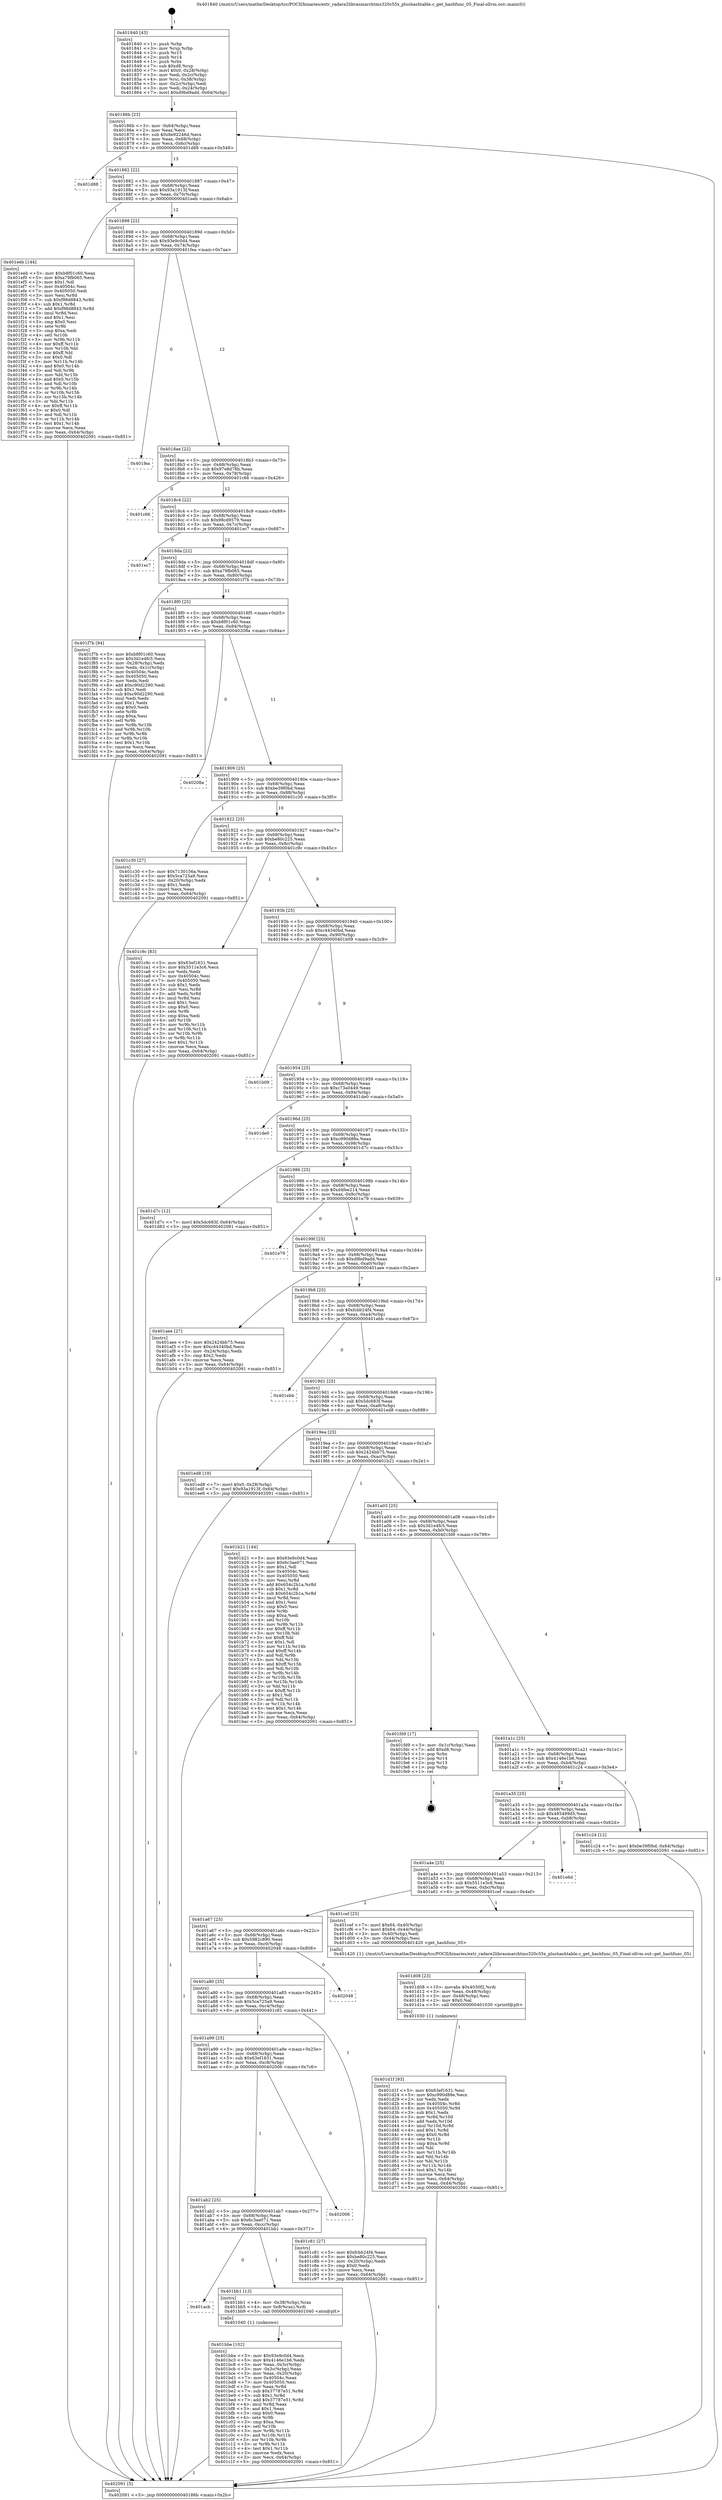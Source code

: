 digraph "0x401840" {
  label = "0x401840 (/mnt/c/Users/mathe/Desktop/tcc/POCII/binaries/extr_radare2librasmarchtms320c55x_plushashtable.c_get_hashfunc_05_Final-ollvm.out::main(0))"
  labelloc = "t"
  node[shape=record]

  Entry [label="",width=0.3,height=0.3,shape=circle,fillcolor=black,style=filled]
  "0x40186b" [label="{
     0x40186b [23]\l
     | [instrs]\l
     &nbsp;&nbsp;0x40186b \<+3\>: mov -0x64(%rbp),%eax\l
     &nbsp;&nbsp;0x40186e \<+2\>: mov %eax,%ecx\l
     &nbsp;&nbsp;0x401870 \<+6\>: sub $0x8e92246d,%ecx\l
     &nbsp;&nbsp;0x401876 \<+3\>: mov %eax,-0x68(%rbp)\l
     &nbsp;&nbsp;0x401879 \<+3\>: mov %ecx,-0x6c(%rbp)\l
     &nbsp;&nbsp;0x40187c \<+6\>: je 0000000000401d88 \<main+0x548\>\l
  }"]
  "0x401d88" [label="{
     0x401d88\l
  }", style=dashed]
  "0x401882" [label="{
     0x401882 [22]\l
     | [instrs]\l
     &nbsp;&nbsp;0x401882 \<+5\>: jmp 0000000000401887 \<main+0x47\>\l
     &nbsp;&nbsp;0x401887 \<+3\>: mov -0x68(%rbp),%eax\l
     &nbsp;&nbsp;0x40188a \<+5\>: sub $0x93a1913f,%eax\l
     &nbsp;&nbsp;0x40188f \<+3\>: mov %eax,-0x70(%rbp)\l
     &nbsp;&nbsp;0x401892 \<+6\>: je 0000000000401eeb \<main+0x6ab\>\l
  }"]
  Exit [label="",width=0.3,height=0.3,shape=circle,fillcolor=black,style=filled,peripheries=2]
  "0x401eeb" [label="{
     0x401eeb [144]\l
     | [instrs]\l
     &nbsp;&nbsp;0x401eeb \<+5\>: mov $0xb8f01c60,%eax\l
     &nbsp;&nbsp;0x401ef0 \<+5\>: mov $0xa79fb065,%ecx\l
     &nbsp;&nbsp;0x401ef5 \<+2\>: mov $0x1,%dl\l
     &nbsp;&nbsp;0x401ef7 \<+7\>: mov 0x40504c,%esi\l
     &nbsp;&nbsp;0x401efe \<+7\>: mov 0x405050,%edi\l
     &nbsp;&nbsp;0x401f05 \<+3\>: mov %esi,%r8d\l
     &nbsp;&nbsp;0x401f08 \<+7\>: sub $0xf98d8843,%r8d\l
     &nbsp;&nbsp;0x401f0f \<+4\>: sub $0x1,%r8d\l
     &nbsp;&nbsp;0x401f13 \<+7\>: add $0xf98d8843,%r8d\l
     &nbsp;&nbsp;0x401f1a \<+4\>: imul %r8d,%esi\l
     &nbsp;&nbsp;0x401f1e \<+3\>: and $0x1,%esi\l
     &nbsp;&nbsp;0x401f21 \<+3\>: cmp $0x0,%esi\l
     &nbsp;&nbsp;0x401f24 \<+4\>: sete %r9b\l
     &nbsp;&nbsp;0x401f28 \<+3\>: cmp $0xa,%edi\l
     &nbsp;&nbsp;0x401f2b \<+4\>: setl %r10b\l
     &nbsp;&nbsp;0x401f2f \<+3\>: mov %r9b,%r11b\l
     &nbsp;&nbsp;0x401f32 \<+4\>: xor $0xff,%r11b\l
     &nbsp;&nbsp;0x401f36 \<+3\>: mov %r10b,%bl\l
     &nbsp;&nbsp;0x401f39 \<+3\>: xor $0xff,%bl\l
     &nbsp;&nbsp;0x401f3c \<+3\>: xor $0x0,%dl\l
     &nbsp;&nbsp;0x401f3f \<+3\>: mov %r11b,%r14b\l
     &nbsp;&nbsp;0x401f42 \<+4\>: and $0x0,%r14b\l
     &nbsp;&nbsp;0x401f46 \<+3\>: and %dl,%r9b\l
     &nbsp;&nbsp;0x401f49 \<+3\>: mov %bl,%r15b\l
     &nbsp;&nbsp;0x401f4c \<+4\>: and $0x0,%r15b\l
     &nbsp;&nbsp;0x401f50 \<+3\>: and %dl,%r10b\l
     &nbsp;&nbsp;0x401f53 \<+3\>: or %r9b,%r14b\l
     &nbsp;&nbsp;0x401f56 \<+3\>: or %r10b,%r15b\l
     &nbsp;&nbsp;0x401f59 \<+3\>: xor %r15b,%r14b\l
     &nbsp;&nbsp;0x401f5c \<+3\>: or %bl,%r11b\l
     &nbsp;&nbsp;0x401f5f \<+4\>: xor $0xff,%r11b\l
     &nbsp;&nbsp;0x401f63 \<+3\>: or $0x0,%dl\l
     &nbsp;&nbsp;0x401f66 \<+3\>: and %dl,%r11b\l
     &nbsp;&nbsp;0x401f69 \<+3\>: or %r11b,%r14b\l
     &nbsp;&nbsp;0x401f6c \<+4\>: test $0x1,%r14b\l
     &nbsp;&nbsp;0x401f70 \<+3\>: cmovne %ecx,%eax\l
     &nbsp;&nbsp;0x401f73 \<+3\>: mov %eax,-0x64(%rbp)\l
     &nbsp;&nbsp;0x401f76 \<+5\>: jmp 0000000000402091 \<main+0x851\>\l
  }"]
  "0x401898" [label="{
     0x401898 [22]\l
     | [instrs]\l
     &nbsp;&nbsp;0x401898 \<+5\>: jmp 000000000040189d \<main+0x5d\>\l
     &nbsp;&nbsp;0x40189d \<+3\>: mov -0x68(%rbp),%eax\l
     &nbsp;&nbsp;0x4018a0 \<+5\>: sub $0x93e9c0d4,%eax\l
     &nbsp;&nbsp;0x4018a5 \<+3\>: mov %eax,-0x74(%rbp)\l
     &nbsp;&nbsp;0x4018a8 \<+6\>: je 0000000000401fea \<main+0x7aa\>\l
  }"]
  "0x401d1f" [label="{
     0x401d1f [93]\l
     | [instrs]\l
     &nbsp;&nbsp;0x401d1f \<+5\>: mov $0x63ef1631,%esi\l
     &nbsp;&nbsp;0x401d24 \<+5\>: mov $0xc990d88e,%ecx\l
     &nbsp;&nbsp;0x401d29 \<+2\>: xor %edx,%edx\l
     &nbsp;&nbsp;0x401d2b \<+8\>: mov 0x40504c,%r8d\l
     &nbsp;&nbsp;0x401d33 \<+8\>: mov 0x405050,%r9d\l
     &nbsp;&nbsp;0x401d3b \<+3\>: sub $0x1,%edx\l
     &nbsp;&nbsp;0x401d3e \<+3\>: mov %r8d,%r10d\l
     &nbsp;&nbsp;0x401d41 \<+3\>: add %edx,%r10d\l
     &nbsp;&nbsp;0x401d44 \<+4\>: imul %r10d,%r8d\l
     &nbsp;&nbsp;0x401d48 \<+4\>: and $0x1,%r8d\l
     &nbsp;&nbsp;0x401d4c \<+4\>: cmp $0x0,%r8d\l
     &nbsp;&nbsp;0x401d50 \<+4\>: sete %r11b\l
     &nbsp;&nbsp;0x401d54 \<+4\>: cmp $0xa,%r9d\l
     &nbsp;&nbsp;0x401d58 \<+3\>: setl %bl\l
     &nbsp;&nbsp;0x401d5b \<+3\>: mov %r11b,%r14b\l
     &nbsp;&nbsp;0x401d5e \<+3\>: and %bl,%r14b\l
     &nbsp;&nbsp;0x401d61 \<+3\>: xor %bl,%r11b\l
     &nbsp;&nbsp;0x401d64 \<+3\>: or %r11b,%r14b\l
     &nbsp;&nbsp;0x401d67 \<+4\>: test $0x1,%r14b\l
     &nbsp;&nbsp;0x401d6b \<+3\>: cmovne %ecx,%esi\l
     &nbsp;&nbsp;0x401d6e \<+3\>: mov %esi,-0x64(%rbp)\l
     &nbsp;&nbsp;0x401d71 \<+6\>: mov %eax,-0xd4(%rbp)\l
     &nbsp;&nbsp;0x401d77 \<+5\>: jmp 0000000000402091 \<main+0x851\>\l
  }"]
  "0x401fea" [label="{
     0x401fea\l
  }", style=dashed]
  "0x4018ae" [label="{
     0x4018ae [22]\l
     | [instrs]\l
     &nbsp;&nbsp;0x4018ae \<+5\>: jmp 00000000004018b3 \<main+0x73\>\l
     &nbsp;&nbsp;0x4018b3 \<+3\>: mov -0x68(%rbp),%eax\l
     &nbsp;&nbsp;0x4018b6 \<+5\>: sub $0x97e8d78b,%eax\l
     &nbsp;&nbsp;0x4018bb \<+3\>: mov %eax,-0x78(%rbp)\l
     &nbsp;&nbsp;0x4018be \<+6\>: je 0000000000401c66 \<main+0x426\>\l
  }"]
  "0x401d08" [label="{
     0x401d08 [23]\l
     | [instrs]\l
     &nbsp;&nbsp;0x401d08 \<+10\>: movabs $0x4030f2,%rdi\l
     &nbsp;&nbsp;0x401d12 \<+3\>: mov %eax,-0x48(%rbp)\l
     &nbsp;&nbsp;0x401d15 \<+3\>: mov -0x48(%rbp),%esi\l
     &nbsp;&nbsp;0x401d18 \<+2\>: mov $0x0,%al\l
     &nbsp;&nbsp;0x401d1a \<+5\>: call 0000000000401030 \<printf@plt\>\l
     | [calls]\l
     &nbsp;&nbsp;0x401030 \{1\} (unknown)\l
  }"]
  "0x401c66" [label="{
     0x401c66\l
  }", style=dashed]
  "0x4018c4" [label="{
     0x4018c4 [22]\l
     | [instrs]\l
     &nbsp;&nbsp;0x4018c4 \<+5\>: jmp 00000000004018c9 \<main+0x89\>\l
     &nbsp;&nbsp;0x4018c9 \<+3\>: mov -0x68(%rbp),%eax\l
     &nbsp;&nbsp;0x4018cc \<+5\>: sub $0x98cd9579,%eax\l
     &nbsp;&nbsp;0x4018d1 \<+3\>: mov %eax,-0x7c(%rbp)\l
     &nbsp;&nbsp;0x4018d4 \<+6\>: je 0000000000401ec7 \<main+0x687\>\l
  }"]
  "0x401bbe" [label="{
     0x401bbe [102]\l
     | [instrs]\l
     &nbsp;&nbsp;0x401bbe \<+5\>: mov $0x93e9c0d4,%ecx\l
     &nbsp;&nbsp;0x401bc3 \<+5\>: mov $0x4146e1b6,%edx\l
     &nbsp;&nbsp;0x401bc8 \<+3\>: mov %eax,-0x3c(%rbp)\l
     &nbsp;&nbsp;0x401bcb \<+3\>: mov -0x3c(%rbp),%eax\l
     &nbsp;&nbsp;0x401bce \<+3\>: mov %eax,-0x20(%rbp)\l
     &nbsp;&nbsp;0x401bd1 \<+7\>: mov 0x40504c,%eax\l
     &nbsp;&nbsp;0x401bd8 \<+7\>: mov 0x405050,%esi\l
     &nbsp;&nbsp;0x401bdf \<+3\>: mov %eax,%r8d\l
     &nbsp;&nbsp;0x401be2 \<+7\>: sub $0x37787e51,%r8d\l
     &nbsp;&nbsp;0x401be9 \<+4\>: sub $0x1,%r8d\l
     &nbsp;&nbsp;0x401bed \<+7\>: add $0x37787e51,%r8d\l
     &nbsp;&nbsp;0x401bf4 \<+4\>: imul %r8d,%eax\l
     &nbsp;&nbsp;0x401bf8 \<+3\>: and $0x1,%eax\l
     &nbsp;&nbsp;0x401bfb \<+3\>: cmp $0x0,%eax\l
     &nbsp;&nbsp;0x401bfe \<+4\>: sete %r9b\l
     &nbsp;&nbsp;0x401c02 \<+3\>: cmp $0xa,%esi\l
     &nbsp;&nbsp;0x401c05 \<+4\>: setl %r10b\l
     &nbsp;&nbsp;0x401c09 \<+3\>: mov %r9b,%r11b\l
     &nbsp;&nbsp;0x401c0c \<+3\>: and %r10b,%r11b\l
     &nbsp;&nbsp;0x401c0f \<+3\>: xor %r10b,%r9b\l
     &nbsp;&nbsp;0x401c12 \<+3\>: or %r9b,%r11b\l
     &nbsp;&nbsp;0x401c15 \<+4\>: test $0x1,%r11b\l
     &nbsp;&nbsp;0x401c19 \<+3\>: cmovne %edx,%ecx\l
     &nbsp;&nbsp;0x401c1c \<+3\>: mov %ecx,-0x64(%rbp)\l
     &nbsp;&nbsp;0x401c1f \<+5\>: jmp 0000000000402091 \<main+0x851\>\l
  }"]
  "0x401ec7" [label="{
     0x401ec7\l
  }", style=dashed]
  "0x4018da" [label="{
     0x4018da [22]\l
     | [instrs]\l
     &nbsp;&nbsp;0x4018da \<+5\>: jmp 00000000004018df \<main+0x9f\>\l
     &nbsp;&nbsp;0x4018df \<+3\>: mov -0x68(%rbp),%eax\l
     &nbsp;&nbsp;0x4018e2 \<+5\>: sub $0xa79fb065,%eax\l
     &nbsp;&nbsp;0x4018e7 \<+3\>: mov %eax,-0x80(%rbp)\l
     &nbsp;&nbsp;0x4018ea \<+6\>: je 0000000000401f7b \<main+0x73b\>\l
  }"]
  "0x401acb" [label="{
     0x401acb\l
  }", style=dashed]
  "0x401f7b" [label="{
     0x401f7b [94]\l
     | [instrs]\l
     &nbsp;&nbsp;0x401f7b \<+5\>: mov $0xb8f01c60,%eax\l
     &nbsp;&nbsp;0x401f80 \<+5\>: mov $0x3d1e4fc5,%ecx\l
     &nbsp;&nbsp;0x401f85 \<+3\>: mov -0x28(%rbp),%edx\l
     &nbsp;&nbsp;0x401f88 \<+3\>: mov %edx,-0x1c(%rbp)\l
     &nbsp;&nbsp;0x401f8b \<+7\>: mov 0x40504c,%edx\l
     &nbsp;&nbsp;0x401f92 \<+7\>: mov 0x405050,%esi\l
     &nbsp;&nbsp;0x401f99 \<+2\>: mov %edx,%edi\l
     &nbsp;&nbsp;0x401f9b \<+6\>: add $0xc90d2290,%edi\l
     &nbsp;&nbsp;0x401fa1 \<+3\>: sub $0x1,%edi\l
     &nbsp;&nbsp;0x401fa4 \<+6\>: sub $0xc90d2290,%edi\l
     &nbsp;&nbsp;0x401faa \<+3\>: imul %edi,%edx\l
     &nbsp;&nbsp;0x401fad \<+3\>: and $0x1,%edx\l
     &nbsp;&nbsp;0x401fb0 \<+3\>: cmp $0x0,%edx\l
     &nbsp;&nbsp;0x401fb3 \<+4\>: sete %r8b\l
     &nbsp;&nbsp;0x401fb7 \<+3\>: cmp $0xa,%esi\l
     &nbsp;&nbsp;0x401fba \<+4\>: setl %r9b\l
     &nbsp;&nbsp;0x401fbe \<+3\>: mov %r8b,%r10b\l
     &nbsp;&nbsp;0x401fc1 \<+3\>: and %r9b,%r10b\l
     &nbsp;&nbsp;0x401fc4 \<+3\>: xor %r9b,%r8b\l
     &nbsp;&nbsp;0x401fc7 \<+3\>: or %r8b,%r10b\l
     &nbsp;&nbsp;0x401fca \<+4\>: test $0x1,%r10b\l
     &nbsp;&nbsp;0x401fce \<+3\>: cmovne %ecx,%eax\l
     &nbsp;&nbsp;0x401fd1 \<+3\>: mov %eax,-0x64(%rbp)\l
     &nbsp;&nbsp;0x401fd4 \<+5\>: jmp 0000000000402091 \<main+0x851\>\l
  }"]
  "0x4018f0" [label="{
     0x4018f0 [25]\l
     | [instrs]\l
     &nbsp;&nbsp;0x4018f0 \<+5\>: jmp 00000000004018f5 \<main+0xb5\>\l
     &nbsp;&nbsp;0x4018f5 \<+3\>: mov -0x68(%rbp),%eax\l
     &nbsp;&nbsp;0x4018f8 \<+5\>: sub $0xb8f01c60,%eax\l
     &nbsp;&nbsp;0x4018fd \<+6\>: mov %eax,-0x84(%rbp)\l
     &nbsp;&nbsp;0x401903 \<+6\>: je 000000000040208a \<main+0x84a\>\l
  }"]
  "0x401bb1" [label="{
     0x401bb1 [13]\l
     | [instrs]\l
     &nbsp;&nbsp;0x401bb1 \<+4\>: mov -0x38(%rbp),%rax\l
     &nbsp;&nbsp;0x401bb5 \<+4\>: mov 0x8(%rax),%rdi\l
     &nbsp;&nbsp;0x401bb9 \<+5\>: call 0000000000401040 \<atoi@plt\>\l
     | [calls]\l
     &nbsp;&nbsp;0x401040 \{1\} (unknown)\l
  }"]
  "0x40208a" [label="{
     0x40208a\l
  }", style=dashed]
  "0x401909" [label="{
     0x401909 [25]\l
     | [instrs]\l
     &nbsp;&nbsp;0x401909 \<+5\>: jmp 000000000040190e \<main+0xce\>\l
     &nbsp;&nbsp;0x40190e \<+3\>: mov -0x68(%rbp),%eax\l
     &nbsp;&nbsp;0x401911 \<+5\>: sub $0xbe39f0bd,%eax\l
     &nbsp;&nbsp;0x401916 \<+6\>: mov %eax,-0x88(%rbp)\l
     &nbsp;&nbsp;0x40191c \<+6\>: je 0000000000401c30 \<main+0x3f0\>\l
  }"]
  "0x401ab2" [label="{
     0x401ab2 [25]\l
     | [instrs]\l
     &nbsp;&nbsp;0x401ab2 \<+5\>: jmp 0000000000401ab7 \<main+0x277\>\l
     &nbsp;&nbsp;0x401ab7 \<+3\>: mov -0x68(%rbp),%eax\l
     &nbsp;&nbsp;0x401aba \<+5\>: sub $0x6c3ae071,%eax\l
     &nbsp;&nbsp;0x401abf \<+6\>: mov %eax,-0xcc(%rbp)\l
     &nbsp;&nbsp;0x401ac5 \<+6\>: je 0000000000401bb1 \<main+0x371\>\l
  }"]
  "0x401c30" [label="{
     0x401c30 [27]\l
     | [instrs]\l
     &nbsp;&nbsp;0x401c30 \<+5\>: mov $0x7130156a,%eax\l
     &nbsp;&nbsp;0x401c35 \<+5\>: mov $0x5ca725a9,%ecx\l
     &nbsp;&nbsp;0x401c3a \<+3\>: mov -0x20(%rbp),%edx\l
     &nbsp;&nbsp;0x401c3d \<+3\>: cmp $0x1,%edx\l
     &nbsp;&nbsp;0x401c40 \<+3\>: cmovl %ecx,%eax\l
     &nbsp;&nbsp;0x401c43 \<+3\>: mov %eax,-0x64(%rbp)\l
     &nbsp;&nbsp;0x401c46 \<+5\>: jmp 0000000000402091 \<main+0x851\>\l
  }"]
  "0x401922" [label="{
     0x401922 [25]\l
     | [instrs]\l
     &nbsp;&nbsp;0x401922 \<+5\>: jmp 0000000000401927 \<main+0xe7\>\l
     &nbsp;&nbsp;0x401927 \<+3\>: mov -0x68(%rbp),%eax\l
     &nbsp;&nbsp;0x40192a \<+5\>: sub $0xbe80c225,%eax\l
     &nbsp;&nbsp;0x40192f \<+6\>: mov %eax,-0x8c(%rbp)\l
     &nbsp;&nbsp;0x401935 \<+6\>: je 0000000000401c9c \<main+0x45c\>\l
  }"]
  "0x402006" [label="{
     0x402006\l
  }", style=dashed]
  "0x401c9c" [label="{
     0x401c9c [83]\l
     | [instrs]\l
     &nbsp;&nbsp;0x401c9c \<+5\>: mov $0x63ef1631,%eax\l
     &nbsp;&nbsp;0x401ca1 \<+5\>: mov $0x5511e3c6,%ecx\l
     &nbsp;&nbsp;0x401ca6 \<+2\>: xor %edx,%edx\l
     &nbsp;&nbsp;0x401ca8 \<+7\>: mov 0x40504c,%esi\l
     &nbsp;&nbsp;0x401caf \<+7\>: mov 0x405050,%edi\l
     &nbsp;&nbsp;0x401cb6 \<+3\>: sub $0x1,%edx\l
     &nbsp;&nbsp;0x401cb9 \<+3\>: mov %esi,%r8d\l
     &nbsp;&nbsp;0x401cbc \<+3\>: add %edx,%r8d\l
     &nbsp;&nbsp;0x401cbf \<+4\>: imul %r8d,%esi\l
     &nbsp;&nbsp;0x401cc3 \<+3\>: and $0x1,%esi\l
     &nbsp;&nbsp;0x401cc6 \<+3\>: cmp $0x0,%esi\l
     &nbsp;&nbsp;0x401cc9 \<+4\>: sete %r9b\l
     &nbsp;&nbsp;0x401ccd \<+3\>: cmp $0xa,%edi\l
     &nbsp;&nbsp;0x401cd0 \<+4\>: setl %r10b\l
     &nbsp;&nbsp;0x401cd4 \<+3\>: mov %r9b,%r11b\l
     &nbsp;&nbsp;0x401cd7 \<+3\>: and %r10b,%r11b\l
     &nbsp;&nbsp;0x401cda \<+3\>: xor %r10b,%r9b\l
     &nbsp;&nbsp;0x401cdd \<+3\>: or %r9b,%r11b\l
     &nbsp;&nbsp;0x401ce0 \<+4\>: test $0x1,%r11b\l
     &nbsp;&nbsp;0x401ce4 \<+3\>: cmovne %ecx,%eax\l
     &nbsp;&nbsp;0x401ce7 \<+3\>: mov %eax,-0x64(%rbp)\l
     &nbsp;&nbsp;0x401cea \<+5\>: jmp 0000000000402091 \<main+0x851\>\l
  }"]
  "0x40193b" [label="{
     0x40193b [25]\l
     | [instrs]\l
     &nbsp;&nbsp;0x40193b \<+5\>: jmp 0000000000401940 \<main+0x100\>\l
     &nbsp;&nbsp;0x401940 \<+3\>: mov -0x68(%rbp),%eax\l
     &nbsp;&nbsp;0x401943 \<+5\>: sub $0xc44340bd,%eax\l
     &nbsp;&nbsp;0x401948 \<+6\>: mov %eax,-0x90(%rbp)\l
     &nbsp;&nbsp;0x40194e \<+6\>: je 0000000000401b09 \<main+0x2c9\>\l
  }"]
  "0x401a99" [label="{
     0x401a99 [25]\l
     | [instrs]\l
     &nbsp;&nbsp;0x401a99 \<+5\>: jmp 0000000000401a9e \<main+0x25e\>\l
     &nbsp;&nbsp;0x401a9e \<+3\>: mov -0x68(%rbp),%eax\l
     &nbsp;&nbsp;0x401aa1 \<+5\>: sub $0x63ef1631,%eax\l
     &nbsp;&nbsp;0x401aa6 \<+6\>: mov %eax,-0xc8(%rbp)\l
     &nbsp;&nbsp;0x401aac \<+6\>: je 0000000000402006 \<main+0x7c6\>\l
  }"]
  "0x401b09" [label="{
     0x401b09\l
  }", style=dashed]
  "0x401954" [label="{
     0x401954 [25]\l
     | [instrs]\l
     &nbsp;&nbsp;0x401954 \<+5\>: jmp 0000000000401959 \<main+0x119\>\l
     &nbsp;&nbsp;0x401959 \<+3\>: mov -0x68(%rbp),%eax\l
     &nbsp;&nbsp;0x40195c \<+5\>: sub $0xc73a0449,%eax\l
     &nbsp;&nbsp;0x401961 \<+6\>: mov %eax,-0x94(%rbp)\l
     &nbsp;&nbsp;0x401967 \<+6\>: je 0000000000401de0 \<main+0x5a0\>\l
  }"]
  "0x401c81" [label="{
     0x401c81 [27]\l
     | [instrs]\l
     &nbsp;&nbsp;0x401c81 \<+5\>: mov $0xfcbb24f4,%eax\l
     &nbsp;&nbsp;0x401c86 \<+5\>: mov $0xbe80c225,%ecx\l
     &nbsp;&nbsp;0x401c8b \<+3\>: mov -0x20(%rbp),%edx\l
     &nbsp;&nbsp;0x401c8e \<+3\>: cmp $0x0,%edx\l
     &nbsp;&nbsp;0x401c91 \<+3\>: cmove %ecx,%eax\l
     &nbsp;&nbsp;0x401c94 \<+3\>: mov %eax,-0x64(%rbp)\l
     &nbsp;&nbsp;0x401c97 \<+5\>: jmp 0000000000402091 \<main+0x851\>\l
  }"]
  "0x401de0" [label="{
     0x401de0\l
  }", style=dashed]
  "0x40196d" [label="{
     0x40196d [25]\l
     | [instrs]\l
     &nbsp;&nbsp;0x40196d \<+5\>: jmp 0000000000401972 \<main+0x132\>\l
     &nbsp;&nbsp;0x401972 \<+3\>: mov -0x68(%rbp),%eax\l
     &nbsp;&nbsp;0x401975 \<+5\>: sub $0xc990d88e,%eax\l
     &nbsp;&nbsp;0x40197a \<+6\>: mov %eax,-0x98(%rbp)\l
     &nbsp;&nbsp;0x401980 \<+6\>: je 0000000000401d7c \<main+0x53c\>\l
  }"]
  "0x401a80" [label="{
     0x401a80 [25]\l
     | [instrs]\l
     &nbsp;&nbsp;0x401a80 \<+5\>: jmp 0000000000401a85 \<main+0x245\>\l
     &nbsp;&nbsp;0x401a85 \<+3\>: mov -0x68(%rbp),%eax\l
     &nbsp;&nbsp;0x401a88 \<+5\>: sub $0x5ca725a9,%eax\l
     &nbsp;&nbsp;0x401a8d \<+6\>: mov %eax,-0xc4(%rbp)\l
     &nbsp;&nbsp;0x401a93 \<+6\>: je 0000000000401c81 \<main+0x441\>\l
  }"]
  "0x401d7c" [label="{
     0x401d7c [12]\l
     | [instrs]\l
     &nbsp;&nbsp;0x401d7c \<+7\>: movl $0x5dc683f,-0x64(%rbp)\l
     &nbsp;&nbsp;0x401d83 \<+5\>: jmp 0000000000402091 \<main+0x851\>\l
  }"]
  "0x401986" [label="{
     0x401986 [25]\l
     | [instrs]\l
     &nbsp;&nbsp;0x401986 \<+5\>: jmp 000000000040198b \<main+0x14b\>\l
     &nbsp;&nbsp;0x40198b \<+3\>: mov -0x68(%rbp),%eax\l
     &nbsp;&nbsp;0x40198e \<+5\>: sub $0xd4fee214,%eax\l
     &nbsp;&nbsp;0x401993 \<+6\>: mov %eax,-0x9c(%rbp)\l
     &nbsp;&nbsp;0x401999 \<+6\>: je 0000000000401e79 \<main+0x639\>\l
  }"]
  "0x402048" [label="{
     0x402048\l
  }", style=dashed]
  "0x401e79" [label="{
     0x401e79\l
  }", style=dashed]
  "0x40199f" [label="{
     0x40199f [25]\l
     | [instrs]\l
     &nbsp;&nbsp;0x40199f \<+5\>: jmp 00000000004019a4 \<main+0x164\>\l
     &nbsp;&nbsp;0x4019a4 \<+3\>: mov -0x68(%rbp),%eax\l
     &nbsp;&nbsp;0x4019a7 \<+5\>: sub $0xd9bd9add,%eax\l
     &nbsp;&nbsp;0x4019ac \<+6\>: mov %eax,-0xa0(%rbp)\l
     &nbsp;&nbsp;0x4019b2 \<+6\>: je 0000000000401aee \<main+0x2ae\>\l
  }"]
  "0x401a67" [label="{
     0x401a67 [25]\l
     | [instrs]\l
     &nbsp;&nbsp;0x401a67 \<+5\>: jmp 0000000000401a6c \<main+0x22c\>\l
     &nbsp;&nbsp;0x401a6c \<+3\>: mov -0x68(%rbp),%eax\l
     &nbsp;&nbsp;0x401a6f \<+5\>: sub $0x5982c890,%eax\l
     &nbsp;&nbsp;0x401a74 \<+6\>: mov %eax,-0xc0(%rbp)\l
     &nbsp;&nbsp;0x401a7a \<+6\>: je 0000000000402048 \<main+0x808\>\l
  }"]
  "0x401aee" [label="{
     0x401aee [27]\l
     | [instrs]\l
     &nbsp;&nbsp;0x401aee \<+5\>: mov $0x2424bb75,%eax\l
     &nbsp;&nbsp;0x401af3 \<+5\>: mov $0xc44340bd,%ecx\l
     &nbsp;&nbsp;0x401af8 \<+3\>: mov -0x24(%rbp),%edx\l
     &nbsp;&nbsp;0x401afb \<+3\>: cmp $0x2,%edx\l
     &nbsp;&nbsp;0x401afe \<+3\>: cmovne %ecx,%eax\l
     &nbsp;&nbsp;0x401b01 \<+3\>: mov %eax,-0x64(%rbp)\l
     &nbsp;&nbsp;0x401b04 \<+5\>: jmp 0000000000402091 \<main+0x851\>\l
  }"]
  "0x4019b8" [label="{
     0x4019b8 [25]\l
     | [instrs]\l
     &nbsp;&nbsp;0x4019b8 \<+5\>: jmp 00000000004019bd \<main+0x17d\>\l
     &nbsp;&nbsp;0x4019bd \<+3\>: mov -0x68(%rbp),%eax\l
     &nbsp;&nbsp;0x4019c0 \<+5\>: sub $0xfcbb24f4,%eax\l
     &nbsp;&nbsp;0x4019c5 \<+6\>: mov %eax,-0xa4(%rbp)\l
     &nbsp;&nbsp;0x4019cb \<+6\>: je 0000000000401ebb \<main+0x67b\>\l
  }"]
  "0x402091" [label="{
     0x402091 [5]\l
     | [instrs]\l
     &nbsp;&nbsp;0x402091 \<+5\>: jmp 000000000040186b \<main+0x2b\>\l
  }"]
  "0x401840" [label="{
     0x401840 [43]\l
     | [instrs]\l
     &nbsp;&nbsp;0x401840 \<+1\>: push %rbp\l
     &nbsp;&nbsp;0x401841 \<+3\>: mov %rsp,%rbp\l
     &nbsp;&nbsp;0x401844 \<+2\>: push %r15\l
     &nbsp;&nbsp;0x401846 \<+2\>: push %r14\l
     &nbsp;&nbsp;0x401848 \<+1\>: push %rbx\l
     &nbsp;&nbsp;0x401849 \<+7\>: sub $0xd8,%rsp\l
     &nbsp;&nbsp;0x401850 \<+7\>: movl $0x0,-0x28(%rbp)\l
     &nbsp;&nbsp;0x401857 \<+3\>: mov %edi,-0x2c(%rbp)\l
     &nbsp;&nbsp;0x40185a \<+4\>: mov %rsi,-0x38(%rbp)\l
     &nbsp;&nbsp;0x40185e \<+3\>: mov -0x2c(%rbp),%edi\l
     &nbsp;&nbsp;0x401861 \<+3\>: mov %edi,-0x24(%rbp)\l
     &nbsp;&nbsp;0x401864 \<+7\>: movl $0xd9bd9add,-0x64(%rbp)\l
  }"]
  "0x401cef" [label="{
     0x401cef [25]\l
     | [instrs]\l
     &nbsp;&nbsp;0x401cef \<+7\>: movl $0x64,-0x40(%rbp)\l
     &nbsp;&nbsp;0x401cf6 \<+7\>: movl $0x64,-0x44(%rbp)\l
     &nbsp;&nbsp;0x401cfd \<+3\>: mov -0x40(%rbp),%edi\l
     &nbsp;&nbsp;0x401d00 \<+3\>: mov -0x44(%rbp),%esi\l
     &nbsp;&nbsp;0x401d03 \<+5\>: call 0000000000401420 \<get_hashfunc_05\>\l
     | [calls]\l
     &nbsp;&nbsp;0x401420 \{1\} (/mnt/c/Users/mathe/Desktop/tcc/POCII/binaries/extr_radare2librasmarchtms320c55x_plushashtable.c_get_hashfunc_05_Final-ollvm.out::get_hashfunc_05)\l
  }"]
  "0x401ebb" [label="{
     0x401ebb\l
  }", style=dashed]
  "0x4019d1" [label="{
     0x4019d1 [25]\l
     | [instrs]\l
     &nbsp;&nbsp;0x4019d1 \<+5\>: jmp 00000000004019d6 \<main+0x196\>\l
     &nbsp;&nbsp;0x4019d6 \<+3\>: mov -0x68(%rbp),%eax\l
     &nbsp;&nbsp;0x4019d9 \<+5\>: sub $0x5dc683f,%eax\l
     &nbsp;&nbsp;0x4019de \<+6\>: mov %eax,-0xa8(%rbp)\l
     &nbsp;&nbsp;0x4019e4 \<+6\>: je 0000000000401ed8 \<main+0x698\>\l
  }"]
  "0x401a4e" [label="{
     0x401a4e [25]\l
     | [instrs]\l
     &nbsp;&nbsp;0x401a4e \<+5\>: jmp 0000000000401a53 \<main+0x213\>\l
     &nbsp;&nbsp;0x401a53 \<+3\>: mov -0x68(%rbp),%eax\l
     &nbsp;&nbsp;0x401a56 \<+5\>: sub $0x5511e3c6,%eax\l
     &nbsp;&nbsp;0x401a5b \<+6\>: mov %eax,-0xbc(%rbp)\l
     &nbsp;&nbsp;0x401a61 \<+6\>: je 0000000000401cef \<main+0x4af\>\l
  }"]
  "0x401ed8" [label="{
     0x401ed8 [19]\l
     | [instrs]\l
     &nbsp;&nbsp;0x401ed8 \<+7\>: movl $0x0,-0x28(%rbp)\l
     &nbsp;&nbsp;0x401edf \<+7\>: movl $0x93a1913f,-0x64(%rbp)\l
     &nbsp;&nbsp;0x401ee6 \<+5\>: jmp 0000000000402091 \<main+0x851\>\l
  }"]
  "0x4019ea" [label="{
     0x4019ea [25]\l
     | [instrs]\l
     &nbsp;&nbsp;0x4019ea \<+5\>: jmp 00000000004019ef \<main+0x1af\>\l
     &nbsp;&nbsp;0x4019ef \<+3\>: mov -0x68(%rbp),%eax\l
     &nbsp;&nbsp;0x4019f2 \<+5\>: sub $0x2424bb75,%eax\l
     &nbsp;&nbsp;0x4019f7 \<+6\>: mov %eax,-0xac(%rbp)\l
     &nbsp;&nbsp;0x4019fd \<+6\>: je 0000000000401b21 \<main+0x2e1\>\l
  }"]
  "0x401e6d" [label="{
     0x401e6d\l
  }", style=dashed]
  "0x401b21" [label="{
     0x401b21 [144]\l
     | [instrs]\l
     &nbsp;&nbsp;0x401b21 \<+5\>: mov $0x93e9c0d4,%eax\l
     &nbsp;&nbsp;0x401b26 \<+5\>: mov $0x6c3ae071,%ecx\l
     &nbsp;&nbsp;0x401b2b \<+2\>: mov $0x1,%dl\l
     &nbsp;&nbsp;0x401b2d \<+7\>: mov 0x40504c,%esi\l
     &nbsp;&nbsp;0x401b34 \<+7\>: mov 0x405050,%edi\l
     &nbsp;&nbsp;0x401b3b \<+3\>: mov %esi,%r8d\l
     &nbsp;&nbsp;0x401b3e \<+7\>: add $0x654c2b1a,%r8d\l
     &nbsp;&nbsp;0x401b45 \<+4\>: sub $0x1,%r8d\l
     &nbsp;&nbsp;0x401b49 \<+7\>: sub $0x654c2b1a,%r8d\l
     &nbsp;&nbsp;0x401b50 \<+4\>: imul %r8d,%esi\l
     &nbsp;&nbsp;0x401b54 \<+3\>: and $0x1,%esi\l
     &nbsp;&nbsp;0x401b57 \<+3\>: cmp $0x0,%esi\l
     &nbsp;&nbsp;0x401b5a \<+4\>: sete %r9b\l
     &nbsp;&nbsp;0x401b5e \<+3\>: cmp $0xa,%edi\l
     &nbsp;&nbsp;0x401b61 \<+4\>: setl %r10b\l
     &nbsp;&nbsp;0x401b65 \<+3\>: mov %r9b,%r11b\l
     &nbsp;&nbsp;0x401b68 \<+4\>: xor $0xff,%r11b\l
     &nbsp;&nbsp;0x401b6c \<+3\>: mov %r10b,%bl\l
     &nbsp;&nbsp;0x401b6f \<+3\>: xor $0xff,%bl\l
     &nbsp;&nbsp;0x401b72 \<+3\>: xor $0x1,%dl\l
     &nbsp;&nbsp;0x401b75 \<+3\>: mov %r11b,%r14b\l
     &nbsp;&nbsp;0x401b78 \<+4\>: and $0xff,%r14b\l
     &nbsp;&nbsp;0x401b7c \<+3\>: and %dl,%r9b\l
     &nbsp;&nbsp;0x401b7f \<+3\>: mov %bl,%r15b\l
     &nbsp;&nbsp;0x401b82 \<+4\>: and $0xff,%r15b\l
     &nbsp;&nbsp;0x401b86 \<+3\>: and %dl,%r10b\l
     &nbsp;&nbsp;0x401b89 \<+3\>: or %r9b,%r14b\l
     &nbsp;&nbsp;0x401b8c \<+3\>: or %r10b,%r15b\l
     &nbsp;&nbsp;0x401b8f \<+3\>: xor %r15b,%r14b\l
     &nbsp;&nbsp;0x401b92 \<+3\>: or %bl,%r11b\l
     &nbsp;&nbsp;0x401b95 \<+4\>: xor $0xff,%r11b\l
     &nbsp;&nbsp;0x401b99 \<+3\>: or $0x1,%dl\l
     &nbsp;&nbsp;0x401b9c \<+3\>: and %dl,%r11b\l
     &nbsp;&nbsp;0x401b9f \<+3\>: or %r11b,%r14b\l
     &nbsp;&nbsp;0x401ba2 \<+4\>: test $0x1,%r14b\l
     &nbsp;&nbsp;0x401ba6 \<+3\>: cmovne %ecx,%eax\l
     &nbsp;&nbsp;0x401ba9 \<+3\>: mov %eax,-0x64(%rbp)\l
     &nbsp;&nbsp;0x401bac \<+5\>: jmp 0000000000402091 \<main+0x851\>\l
  }"]
  "0x401a03" [label="{
     0x401a03 [25]\l
     | [instrs]\l
     &nbsp;&nbsp;0x401a03 \<+5\>: jmp 0000000000401a08 \<main+0x1c8\>\l
     &nbsp;&nbsp;0x401a08 \<+3\>: mov -0x68(%rbp),%eax\l
     &nbsp;&nbsp;0x401a0b \<+5\>: sub $0x3d1e4fc5,%eax\l
     &nbsp;&nbsp;0x401a10 \<+6\>: mov %eax,-0xb0(%rbp)\l
     &nbsp;&nbsp;0x401a16 \<+6\>: je 0000000000401fd9 \<main+0x799\>\l
  }"]
  "0x401a35" [label="{
     0x401a35 [25]\l
     | [instrs]\l
     &nbsp;&nbsp;0x401a35 \<+5\>: jmp 0000000000401a3a \<main+0x1fa\>\l
     &nbsp;&nbsp;0x401a3a \<+3\>: mov -0x68(%rbp),%eax\l
     &nbsp;&nbsp;0x401a3d \<+5\>: sub $0x485489d5,%eax\l
     &nbsp;&nbsp;0x401a42 \<+6\>: mov %eax,-0xb8(%rbp)\l
     &nbsp;&nbsp;0x401a48 \<+6\>: je 0000000000401e6d \<main+0x62d\>\l
  }"]
  "0x401fd9" [label="{
     0x401fd9 [17]\l
     | [instrs]\l
     &nbsp;&nbsp;0x401fd9 \<+3\>: mov -0x1c(%rbp),%eax\l
     &nbsp;&nbsp;0x401fdc \<+7\>: add $0xd8,%rsp\l
     &nbsp;&nbsp;0x401fe3 \<+1\>: pop %rbx\l
     &nbsp;&nbsp;0x401fe4 \<+2\>: pop %r14\l
     &nbsp;&nbsp;0x401fe6 \<+2\>: pop %r15\l
     &nbsp;&nbsp;0x401fe8 \<+1\>: pop %rbp\l
     &nbsp;&nbsp;0x401fe9 \<+1\>: ret\l
  }"]
  "0x401a1c" [label="{
     0x401a1c [25]\l
     | [instrs]\l
     &nbsp;&nbsp;0x401a1c \<+5\>: jmp 0000000000401a21 \<main+0x1e1\>\l
     &nbsp;&nbsp;0x401a21 \<+3\>: mov -0x68(%rbp),%eax\l
     &nbsp;&nbsp;0x401a24 \<+5\>: sub $0x4146e1b6,%eax\l
     &nbsp;&nbsp;0x401a29 \<+6\>: mov %eax,-0xb4(%rbp)\l
     &nbsp;&nbsp;0x401a2f \<+6\>: je 0000000000401c24 \<main+0x3e4\>\l
  }"]
  "0x401c24" [label="{
     0x401c24 [12]\l
     | [instrs]\l
     &nbsp;&nbsp;0x401c24 \<+7\>: movl $0xbe39f0bd,-0x64(%rbp)\l
     &nbsp;&nbsp;0x401c2b \<+5\>: jmp 0000000000402091 \<main+0x851\>\l
  }"]
  Entry -> "0x401840" [label=" 1"]
  "0x40186b" -> "0x401d88" [label=" 0"]
  "0x40186b" -> "0x401882" [label=" 13"]
  "0x401fd9" -> Exit [label=" 1"]
  "0x401882" -> "0x401eeb" [label=" 1"]
  "0x401882" -> "0x401898" [label=" 12"]
  "0x401f7b" -> "0x402091" [label=" 1"]
  "0x401898" -> "0x401fea" [label=" 0"]
  "0x401898" -> "0x4018ae" [label=" 12"]
  "0x401eeb" -> "0x402091" [label=" 1"]
  "0x4018ae" -> "0x401c66" [label=" 0"]
  "0x4018ae" -> "0x4018c4" [label=" 12"]
  "0x401ed8" -> "0x402091" [label=" 1"]
  "0x4018c4" -> "0x401ec7" [label=" 0"]
  "0x4018c4" -> "0x4018da" [label=" 12"]
  "0x401d7c" -> "0x402091" [label=" 1"]
  "0x4018da" -> "0x401f7b" [label=" 1"]
  "0x4018da" -> "0x4018f0" [label=" 11"]
  "0x401d1f" -> "0x402091" [label=" 1"]
  "0x4018f0" -> "0x40208a" [label=" 0"]
  "0x4018f0" -> "0x401909" [label=" 11"]
  "0x401d08" -> "0x401d1f" [label=" 1"]
  "0x401909" -> "0x401c30" [label=" 1"]
  "0x401909" -> "0x401922" [label=" 10"]
  "0x401c9c" -> "0x402091" [label=" 1"]
  "0x401922" -> "0x401c9c" [label=" 1"]
  "0x401922" -> "0x40193b" [label=" 9"]
  "0x401c81" -> "0x402091" [label=" 1"]
  "0x40193b" -> "0x401b09" [label=" 0"]
  "0x40193b" -> "0x401954" [label=" 9"]
  "0x401c24" -> "0x402091" [label=" 1"]
  "0x401954" -> "0x401de0" [label=" 0"]
  "0x401954" -> "0x40196d" [label=" 9"]
  "0x401bbe" -> "0x402091" [label=" 1"]
  "0x40196d" -> "0x401d7c" [label=" 1"]
  "0x40196d" -> "0x401986" [label=" 8"]
  "0x401ab2" -> "0x401acb" [label=" 0"]
  "0x401986" -> "0x401e79" [label=" 0"]
  "0x401986" -> "0x40199f" [label=" 8"]
  "0x401ab2" -> "0x401bb1" [label=" 1"]
  "0x40199f" -> "0x401aee" [label=" 1"]
  "0x40199f" -> "0x4019b8" [label=" 7"]
  "0x401aee" -> "0x402091" [label=" 1"]
  "0x401840" -> "0x40186b" [label=" 1"]
  "0x402091" -> "0x40186b" [label=" 12"]
  "0x401a99" -> "0x401ab2" [label=" 1"]
  "0x4019b8" -> "0x401ebb" [label=" 0"]
  "0x4019b8" -> "0x4019d1" [label=" 7"]
  "0x401a99" -> "0x402006" [label=" 0"]
  "0x4019d1" -> "0x401ed8" [label=" 1"]
  "0x4019d1" -> "0x4019ea" [label=" 6"]
  "0x401a80" -> "0x401a99" [label=" 1"]
  "0x4019ea" -> "0x401b21" [label=" 1"]
  "0x4019ea" -> "0x401a03" [label=" 5"]
  "0x401b21" -> "0x402091" [label=" 1"]
  "0x401a80" -> "0x401c81" [label=" 1"]
  "0x401a03" -> "0x401fd9" [label=" 1"]
  "0x401a03" -> "0x401a1c" [label=" 4"]
  "0x401a67" -> "0x401a80" [label=" 2"]
  "0x401a1c" -> "0x401c24" [label=" 1"]
  "0x401a1c" -> "0x401a35" [label=" 3"]
  "0x401bb1" -> "0x401bbe" [label=" 1"]
  "0x401a35" -> "0x401e6d" [label=" 0"]
  "0x401a35" -> "0x401a4e" [label=" 3"]
  "0x401c30" -> "0x402091" [label=" 1"]
  "0x401a4e" -> "0x401cef" [label=" 1"]
  "0x401a4e" -> "0x401a67" [label=" 2"]
  "0x401cef" -> "0x401d08" [label=" 1"]
  "0x401a67" -> "0x402048" [label=" 0"]
}
